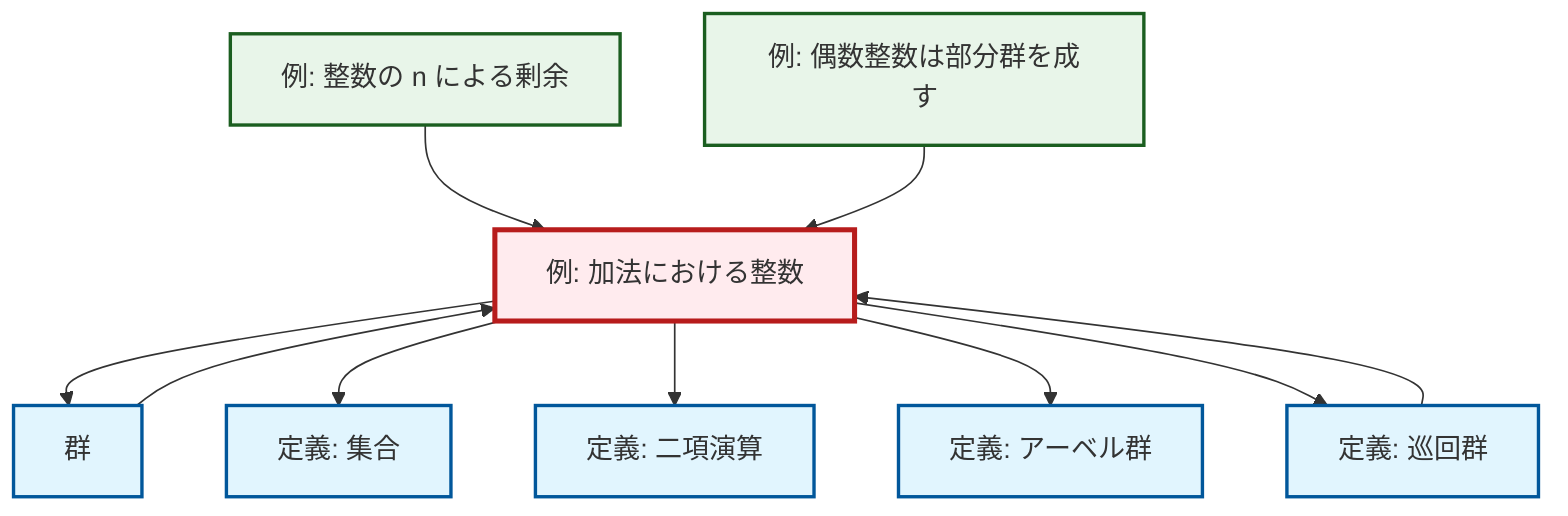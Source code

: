 graph TD
    classDef definition fill:#e1f5fe,stroke:#01579b,stroke-width:2px
    classDef theorem fill:#f3e5f5,stroke:#4a148c,stroke-width:2px
    classDef axiom fill:#fff3e0,stroke:#e65100,stroke-width:2px
    classDef example fill:#e8f5e9,stroke:#1b5e20,stroke-width:2px
    classDef current fill:#ffebee,stroke:#b71c1c,stroke-width:3px
    def-binary-operation["定義: 二項演算"]:::definition
    ex-quotient-integers-mod-n["例: 整数の n による剰余"]:::example
    def-cyclic-group["定義: 巡回群"]:::definition
    def-set["定義: 集合"]:::definition
    def-abelian-group["定義: アーベル群"]:::definition
    ex-integers-addition["例: 加法における整数"]:::example
    def-group["群"]:::definition
    ex-even-integers-subgroup["例: 偶数整数は部分群を成す"]:::example
    ex-integers-addition --> def-group
    ex-integers-addition --> def-set
    ex-integers-addition --> def-binary-operation
    ex-integers-addition --> def-abelian-group
    ex-quotient-integers-mod-n --> ex-integers-addition
    def-group --> ex-integers-addition
    def-cyclic-group --> ex-integers-addition
    ex-integers-addition --> def-cyclic-group
    ex-even-integers-subgroup --> ex-integers-addition
    class ex-integers-addition current